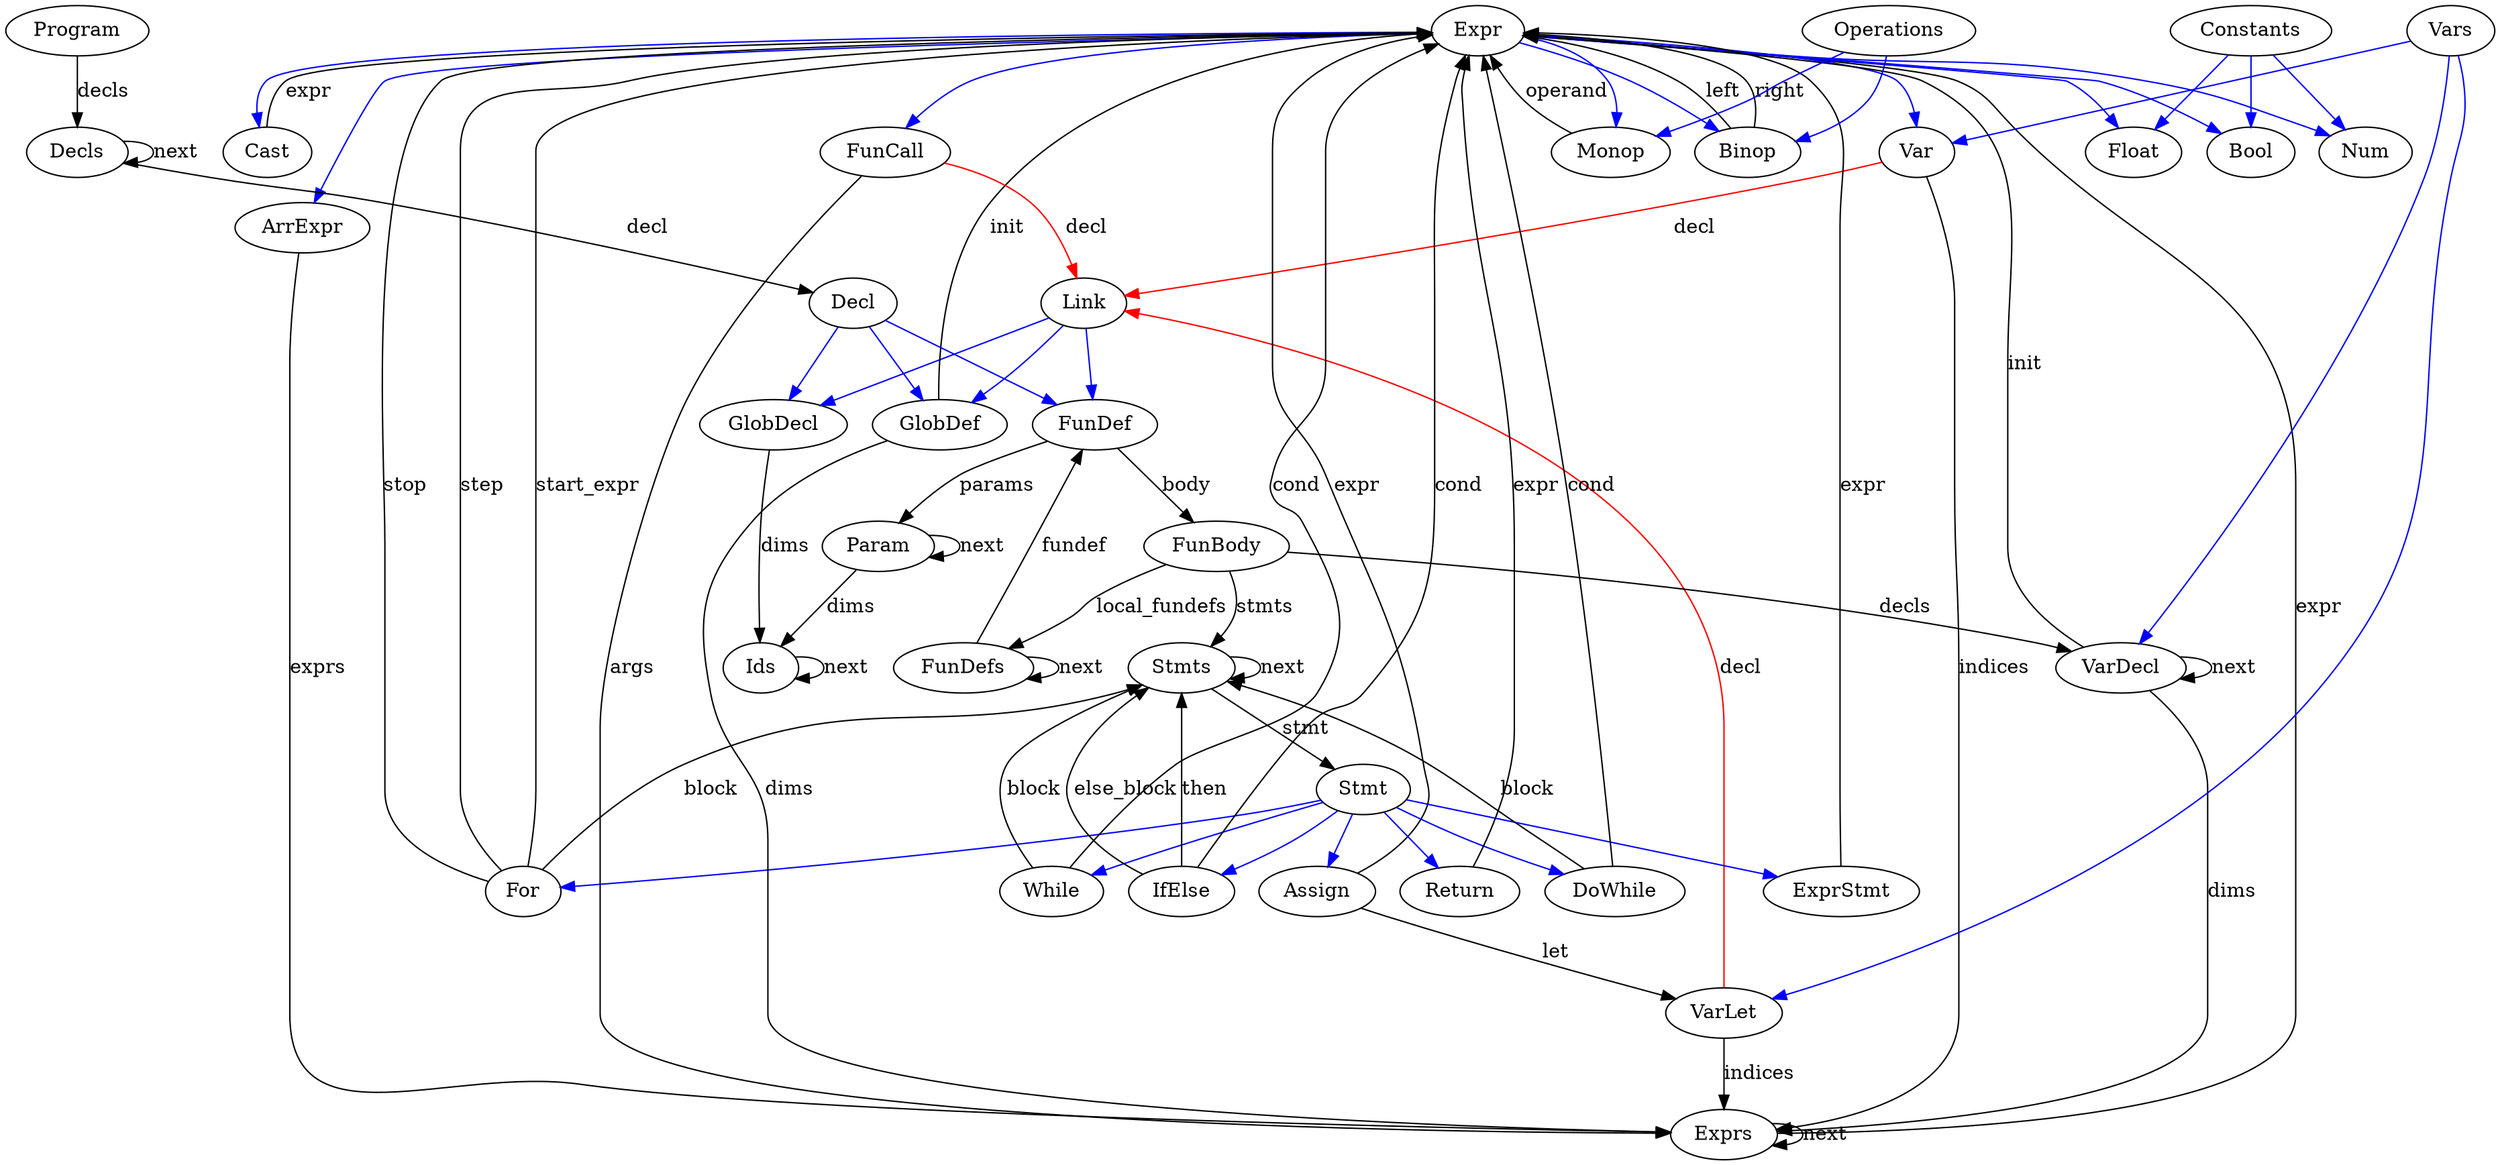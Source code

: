 digraph Ast {
Bool;
Float;
Num;
Var;
Var -> Exprs[label="indices"]
Var -> Link[color=red, label="decl"]
VarLet;
VarLet -> Exprs[label="indices"]
VarLet -> Link[color=red, label="decl"]
Monop;
Monop -> Expr[label="operand"]
Binop;
Binop -> Expr[label="left"]
Binop -> Expr[label="right"]
Assign;
Assign -> VarLet[label="let"]
Assign -> Expr[label="expr"]
Stmts;
Stmts -> Stmt[label="stmt"]
Stmts -> Stmts[label="next"]
VarDecl;
VarDecl -> Exprs[label="dims"]
VarDecl -> Expr[label="init"]
VarDecl -> VarDecl[label="next"]
Param;
Param -> Ids[label="dims"]
Param -> Param[label="next"]
GlobDef;
GlobDef -> Exprs[label="dims"]
GlobDef -> Expr[label="init"]
GlobDecl;
GlobDecl -> Ids[label="dims"]
For;
For -> Expr[label="start_expr"]
For -> Expr[label="stop"]
For -> Expr[label="step"]
For -> Stmts[label="block"]
DoWhile;
DoWhile -> Expr[label="cond"]
DoWhile -> Stmts[label="block"]
While;
While -> Expr[label="cond"]
While -> Stmts[label="block"]
IfElse;
IfElse -> Expr[label="cond"]
IfElse -> Stmts[label="then"]
IfElse -> Stmts[label="else_block"]
FunBody;
FunBody -> VarDecl[label="decls"]
FunBody -> FunDefs[label="local_fundefs"]
FunBody -> Stmts[label="stmts"]
FunDef;
FunDef -> FunBody[label="body"]
FunDef -> Param[label="params"]
FunDefs;
FunDefs -> FunDef[label="fundef"]
FunDefs -> FunDefs[label="next"]
Cast;
Cast -> Expr[label="expr"]
FunCall;
FunCall -> Exprs[label="args"]
FunCall -> Link[color=red, label="decl"]
Return;
Return -> Expr[label="expr"]
ExprStmt;
ExprStmt -> Expr[label="expr"]
Ids;
Ids -> Ids[label="next"]
ArrExpr;
ArrExpr -> Exprs[label="exprs"]
Exprs;
Exprs -> Expr[label="expr"]
Exprs -> Exprs[label="next"]
Decls;
Decls -> Decl[label="decl"]
Decls -> Decls[label="next"]
Program;
Program -> Decls[label="decls"]
Link;
Link -> GlobDef [color=blue]
Link -> GlobDecl [color=blue]
Link -> FunDef [color=blue]
Stmt;
Stmt -> Assign [color=blue]
Stmt -> ExprStmt [color=blue]
Stmt -> IfElse [color=blue]
Stmt -> While [color=blue]
Stmt -> Return [color=blue]
Stmt -> For [color=blue]
Stmt -> DoWhile [color=blue]
Expr;
Expr -> Cast [color=blue]
Expr -> FunCall [color=blue]
Expr -> Var [color=blue]
Expr -> Num [color=blue]
Expr -> Monop [color=blue]
Expr -> Float [color=blue]
Expr -> ArrExpr [color=blue]
Expr -> Bool [color=blue]
Expr -> Binop [color=blue]
Vars;
Vars -> VarDecl [color=blue]
Vars -> VarLet [color=blue]
Vars -> Var [color=blue]
Decl;
Decl -> GlobDef [color=blue]
Decl -> GlobDecl [color=blue]
Decl -> FunDef [color=blue]
Operations;
Operations -> Binop [color=blue]
Operations -> Monop [color=blue]
Constants;
Constants -> Float [color=blue]
Constants -> Num [color=blue]
Constants -> Bool [color=blue]
}
